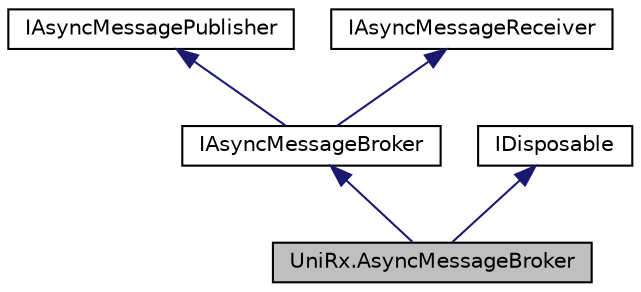 digraph "UniRx.AsyncMessageBroker"
{
 // LATEX_PDF_SIZE
  edge [fontname="Helvetica",fontsize="10",labelfontname="Helvetica",labelfontsize="10"];
  node [fontname="Helvetica",fontsize="10",shape=record];
  Node1 [label="UniRx.AsyncMessageBroker",height=0.2,width=0.4,color="black", fillcolor="grey75", style="filled", fontcolor="black",tooltip="In-Memory PubSub filtered by Type."];
  Node2 -> Node1 [dir="back",color="midnightblue",fontsize="10",style="solid"];
  Node2 [label="IAsyncMessageBroker",height=0.2,width=0.4,color="black", fillcolor="white", style="filled",URL="$interface_uni_rx_1_1_i_async_message_broker.html",tooltip=" "];
  Node3 -> Node2 [dir="back",color="midnightblue",fontsize="10",style="solid"];
  Node3 [label="IAsyncMessagePublisher",height=0.2,width=0.4,color="black", fillcolor="white", style="filled",URL="$interface_uni_rx_1_1_i_async_message_publisher.html",tooltip=" "];
  Node4 -> Node2 [dir="back",color="midnightblue",fontsize="10",style="solid"];
  Node4 [label="IAsyncMessageReceiver",height=0.2,width=0.4,color="black", fillcolor="white", style="filled",URL="$interface_uni_rx_1_1_i_async_message_receiver.html",tooltip=" "];
  Node5 -> Node1 [dir="back",color="midnightblue",fontsize="10",style="solid"];
  Node5 [label="IDisposable",height=0.2,width=0.4,color="black", fillcolor="white", style="filled",tooltip=" "];
}
